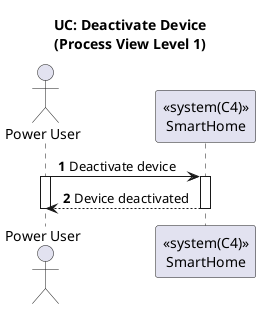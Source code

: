 @startuml

autonumber
title UC: Deactivate Device\n(Process View Level 1)

actor "Power User" as PU
participant "<<system(C4)>>\nSmartHome" as SH

PU -> SH: Deactivate device
activate PU
activate SH
SH --> PU: Device deactivated
deactivate SH
deactivate PU

@enduml